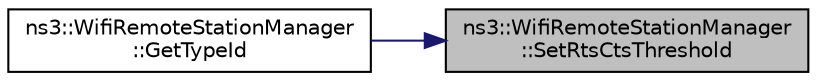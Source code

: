 digraph "ns3::WifiRemoteStationManager::SetRtsCtsThreshold"
{
 // LATEX_PDF_SIZE
  edge [fontname="Helvetica",fontsize="10",labelfontname="Helvetica",labelfontsize="10"];
  node [fontname="Helvetica",fontsize="10",shape=record];
  rankdir="RL";
  Node1 [label="ns3::WifiRemoteStationManager\l::SetRtsCtsThreshold",height=0.2,width=0.4,color="black", fillcolor="grey75", style="filled", fontcolor="black",tooltip="Sets the RTS threshold."];
  Node1 -> Node2 [dir="back",color="midnightblue",fontsize="10",style="solid",fontname="Helvetica"];
  Node2 [label="ns3::WifiRemoteStationManager\l::GetTypeId",height=0.2,width=0.4,color="black", fillcolor="white", style="filled",URL="$classns3_1_1_wifi_remote_station_manager.html#aa7dd9f0e5a1f929b1e330df7a25b7794",tooltip="Get the type ID."];
}
